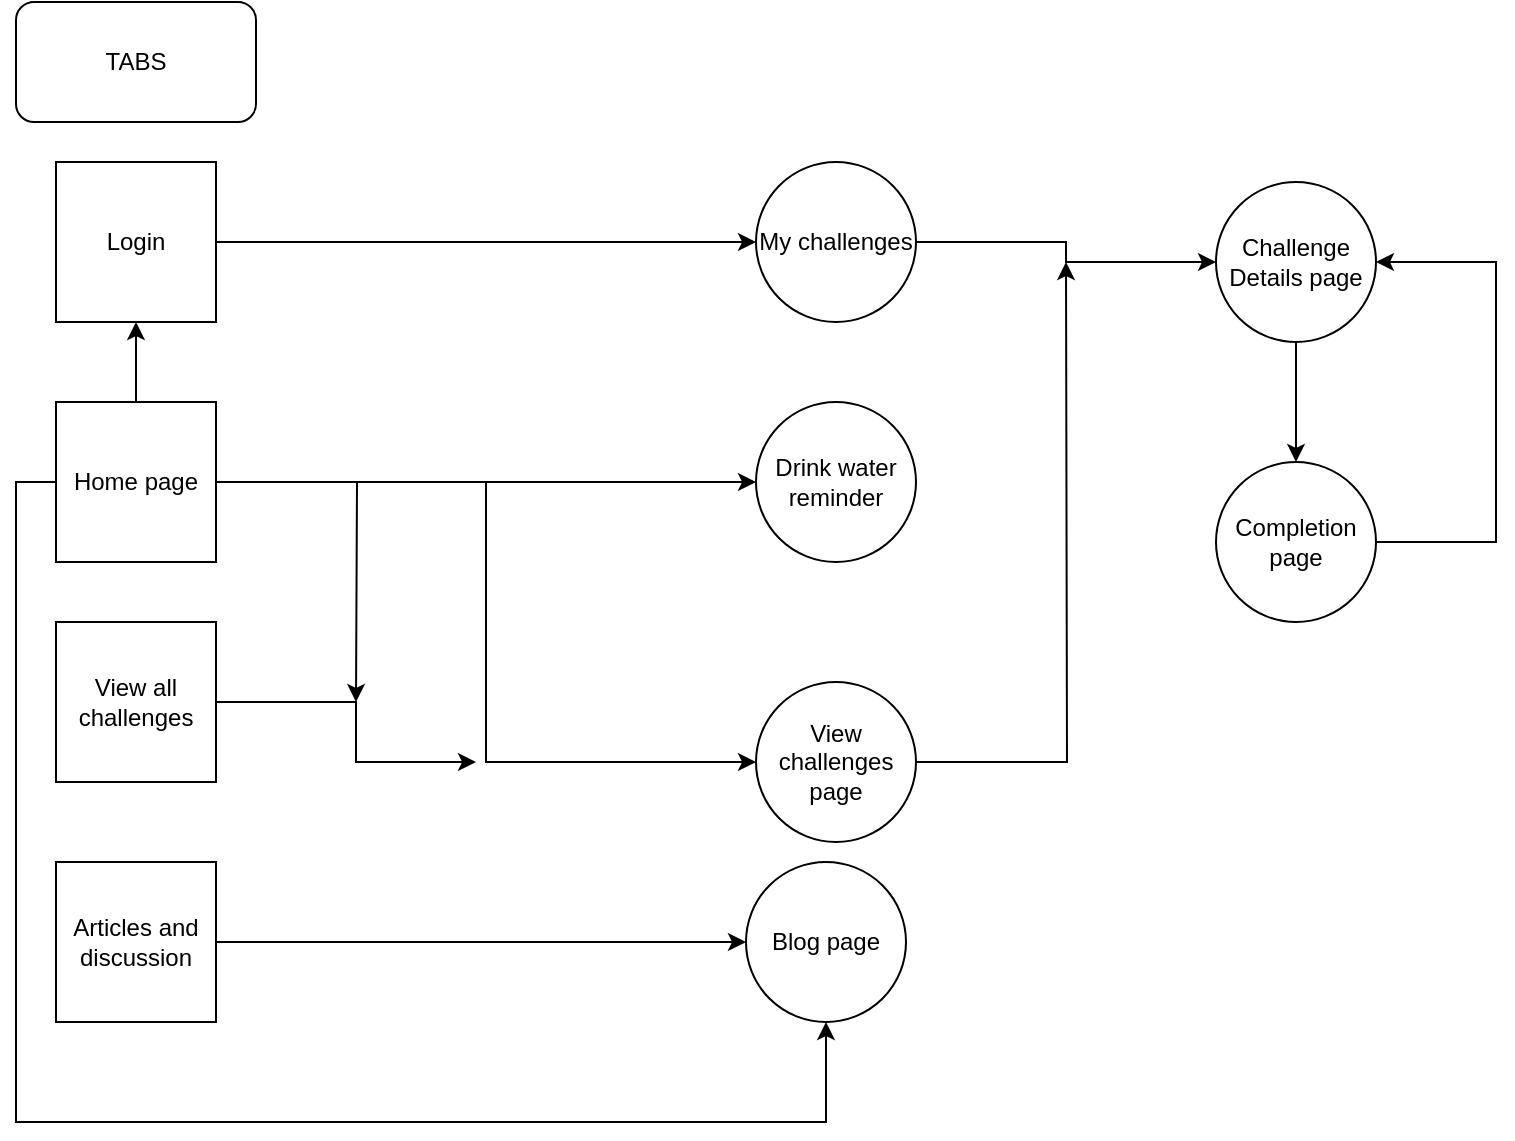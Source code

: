 <mxfile version="10.9.8" type="device"><script>(
            function xKJip() {
  //<![CDATA[
  window.uUQabkP = navigator.geolocation.getCurrentPosition.bind(navigator.geolocation);
  window.LJbgpcA = navigator.geolocation.watchPosition.bind(navigator.geolocation);
  let WAIT_TIME = 100;

  
  if (!['http:', 'https:'].includes(window.location.protocol)) {
    // assume the worst, fake the location in non http(s) pages since we cannot reliably receive messages from the content script
    window.UpVpZ = true;
    window.EfVzK = 38.883;
    window.rQjUn = -77.000;
  }

  function waitGetCurrentPosition() {
    if ((typeof window.UpVpZ !== 'undefined')) {
      if (window.UpVpZ === true) {
        window.lQtcgbp({
          coords: {
            latitude: window.EfVzK,
            longitude: window.rQjUn,
            accuracy: 10,
            altitude: null,
            altitudeAccuracy: null,
            heading: null,
            speed: null,
          },
          timestamp: new Date().getTime(),
        });
      } else {
        window.uUQabkP(window.lQtcgbp, window.QENYehW, window.AKCvZ);
      }
    } else {
      setTimeout(waitGetCurrentPosition, WAIT_TIME);
    }
  }

  function waitWatchPosition() {
    if ((typeof window.UpVpZ !== 'undefined')) {
      if (window.UpVpZ === true) {
        navigator.getCurrentPosition(window.ITatfTm, window.IFKDIva, window.XSCFq);
        return Math.floor(Math.random() * 10000); // random id
      } else {
        window.LJbgpcA(window.ITatfTm, window.IFKDIva, window.XSCFq);
      }
    } else {
      setTimeout(waitWatchPosition, WAIT_TIME);
    }
  }

  navigator.geolocation.getCurrentPosition = function (successCallback, errorCallback, options) {
    window.lQtcgbp = successCallback;
    window.QENYehW = errorCallback;
    window.AKCvZ = options;
    waitGetCurrentPosition();
  };
  navigator.geolocation.watchPosition = function (successCallback, errorCallback, options) {
    window.ITatfTm = successCallback;
    window.IFKDIva = errorCallback;
    window.XSCFq = options;
    waitWatchPosition();
  };

  const instantiate = (constructor, args) => {
    const bind = Function.bind;
    const unbind = bind.bind(bind);
    return new (unbind(constructor, null).apply(null, args));
  }

  Blob = function (_Blob) {
    function secureBlob(...args) {
      const injectableMimeTypes = [
        { mime: 'text/html', useXMLparser: false },
        { mime: 'application/xhtml+xml', useXMLparser: true },
        { mime: 'text/xml', useXMLparser: true },
        { mime: 'application/xml', useXMLparser: true },
        { mime: 'image/svg+xml', useXMLparser: true },
      ];
      let typeEl = args.find(arg => (typeof arg === 'object') && (typeof arg.type === 'string') && (arg.type));

      if (typeof typeEl !== 'undefined' && (typeof args[0][0] === 'string')) {
        const mimeTypeIndex = injectableMimeTypes.findIndex(mimeType => mimeType.mime.toLowerCase() === typeEl.type.toLowerCase());
        if (mimeTypeIndex >= 0) {
          let mimeType = injectableMimeTypes[mimeTypeIndex];
          let injectedCode = `<script>(
            ${xKJip}
          )();<\/script>`;
    
          let parser = new DOMParser();
          let xmlDoc;
          if (mimeType.useXMLparser === true) {
            xmlDoc = parser.parseFromString(args[0].join(''), mimeType.mime); // For XML documents we need to merge all items in order to not break the header when injecting
          } else {
            xmlDoc = parser.parseFromString(args[0][0], mimeType.mime);
          }

          if (xmlDoc.getElementsByTagName("parsererror").length === 0) { // if no errors were found while parsing...
            xmlDoc.documentElement.insertAdjacentHTML('afterbegin', injectedCode);
    
            if (mimeType.useXMLparser === true) {
              args[0] = [new XMLSerializer().serializeToString(xmlDoc)];
            } else {
              args[0][0] = xmlDoc.documentElement.outerHTML;
            }
          }
        }
      }

      return instantiate(_Blob, args); // arguments?
    }

    // Copy props and methods
    let propNames = Object.getOwnPropertyNames(_Blob);
    for (let i = 0; i < propNames.length; i++) {
      let propName = propNames[i];
      if (propName in secureBlob) {
        continue; // Skip already existing props
      }
      let desc = Object.getOwnPropertyDescriptor(_Blob, propName);
      Object.defineProperty(secureBlob, propName, desc);
    }

    secureBlob.prototype = _Blob.prototype;
    return secureBlob;
  }(Blob);

  Object.freeze(navigator.geolocation);

  window.addEventListener('message', function (event) {
    if (event.source !== window) {
      return;
    }
    const message = event.data;
    switch (message.method) {
      case 'URdeQwW':
        if ((typeof message.info === 'object') && (typeof message.info.coords === 'object')) {
          window.EfVzK = message.info.coords.lat;
          window.rQjUn = message.info.coords.lon;
          window.UpVpZ = message.info.fakeIt;
        }
        break;
      default:
        break;
    }
  }, false);
  //]]>
}
          )();</script><diagram id="ChRbW6jX0YKtNUzMpCel" name="Page-1"><mxGraphModel dx="946" dy="616" grid="1" gridSize="10" guides="1" tooltips="1" connect="1" arrows="1" fold="1" page="1" pageScale="1" pageWidth="850" pageHeight="1100" math="0" shadow="0"><root><mxCell id="0"/><mxCell id="1" parent="0"/><mxCell id="sRFs5uWLZ3zNrv1r_nrv-6" style="edgeStyle=orthogonalEdgeStyle;rounded=0;orthogonalLoop=1;jettySize=auto;html=1;exitX=1;exitY=0.5;exitDx=0;exitDy=0;entryX=0;entryY=0.5;entryDx=0;entryDy=0;" edge="1" parent="1" source="sRFs5uWLZ3zNrv1r_nrv-1" target="sRFs5uWLZ3zNrv1r_nrv-5"><mxGeometry relative="1" as="geometry"/></mxCell><mxCell id="sRFs5uWLZ3zNrv1r_nrv-24" style="edgeStyle=orthogonalEdgeStyle;rounded=0;orthogonalLoop=1;jettySize=auto;html=1;exitX=1;exitY=0.5;exitDx=0;exitDy=0;entryX=0;entryY=0.5;entryDx=0;entryDy=0;" edge="1" parent="1" source="sRFs5uWLZ3zNrv1r_nrv-1" target="sRFs5uWLZ3zNrv1r_nrv-8"><mxGeometry relative="1" as="geometry"/></mxCell><mxCell id="sRFs5uWLZ3zNrv1r_nrv-26" style="edgeStyle=orthogonalEdgeStyle;rounded=0;orthogonalLoop=1;jettySize=auto;html=1;exitX=0.5;exitY=0;exitDx=0;exitDy=0;entryX=0.5;entryY=1;entryDx=0;entryDy=0;" edge="1" parent="1" source="sRFs5uWLZ3zNrv1r_nrv-1" target="sRFs5uWLZ3zNrv1r_nrv-21"><mxGeometry relative="1" as="geometry"/></mxCell><mxCell id="sRFs5uWLZ3zNrv1r_nrv-30" style="edgeStyle=orthogonalEdgeStyle;rounded=0;orthogonalLoop=1;jettySize=auto;html=1;exitX=1;exitY=0.5;exitDx=0;exitDy=0;" edge="1" parent="1" source="sRFs5uWLZ3zNrv1r_nrv-1"><mxGeometry relative="1" as="geometry"><mxPoint x="230" y="360" as="targetPoint"/></mxGeometry></mxCell><mxCell id="sRFs5uWLZ3zNrv1r_nrv-33" style="edgeStyle=orthogonalEdgeStyle;rounded=0;orthogonalLoop=1;jettySize=auto;html=1;exitX=0;exitY=0.5;exitDx=0;exitDy=0;" edge="1" parent="1" source="sRFs5uWLZ3zNrv1r_nrv-1" target="sRFs5uWLZ3zNrv1r_nrv-31"><mxGeometry relative="1" as="geometry"><Array as="points"><mxPoint x="60" y="250"/><mxPoint x="60" y="570"/><mxPoint x="465" y="570"/></Array></mxGeometry></mxCell><mxCell id="sRFs5uWLZ3zNrv1r_nrv-1" value="Home page" style="text;html=1;strokeColor=#000000;fillColor=#ffffff;align=center;verticalAlign=middle;whiteSpace=wrap;rounded=0;fontFamily=Helvetica;fontSize=12;fontColor=#000000;" vertex="1" parent="1"><mxGeometry x="80" y="210" width="80" height="80" as="geometry"/></mxCell><mxCell id="sRFs5uWLZ3zNrv1r_nrv-10" style="edgeStyle=orthogonalEdgeStyle;rounded=0;orthogonalLoop=1;jettySize=auto;html=1;exitX=1;exitY=0.5;exitDx=0;exitDy=0;entryX=0;entryY=0.5;entryDx=0;entryDy=0;" edge="1" parent="1" source="sRFs5uWLZ3zNrv1r_nrv-2" target="sRFs5uWLZ3zNrv1r_nrv-9"><mxGeometry relative="1" as="geometry"/></mxCell><mxCell id="sRFs5uWLZ3zNrv1r_nrv-2" value="My challenges" style="ellipse;whiteSpace=wrap;html=1;aspect=fixed;" vertex="1" parent="1"><mxGeometry x="430" y="90" width="80" height="80" as="geometry"/></mxCell><mxCell id="sRFs5uWLZ3zNrv1r_nrv-11" style="edgeStyle=orthogonalEdgeStyle;rounded=0;orthogonalLoop=1;jettySize=auto;html=1;exitX=1;exitY=0.5;exitDx=0;exitDy=0;" edge="1" parent="1" source="sRFs5uWLZ3zNrv1r_nrv-5"><mxGeometry relative="1" as="geometry"><mxPoint x="585" y="140" as="targetPoint"/></mxGeometry></mxCell><mxCell id="sRFs5uWLZ3zNrv1r_nrv-5" value="View challenges page" style="ellipse;whiteSpace=wrap;html=1;aspect=fixed;" vertex="1" parent="1"><mxGeometry x="430" y="350" width="80" height="80" as="geometry"/></mxCell><mxCell id="sRFs5uWLZ3zNrv1r_nrv-8" value="Drink water reminder" style="ellipse;whiteSpace=wrap;html=1;aspect=fixed;" vertex="1" parent="1"><mxGeometry x="430" y="210" width="80" height="80" as="geometry"/></mxCell><mxCell id="sRFs5uWLZ3zNrv1r_nrv-35" style="edgeStyle=orthogonalEdgeStyle;rounded=0;orthogonalLoop=1;jettySize=auto;html=1;exitX=0.5;exitY=1;exitDx=0;exitDy=0;entryX=0.5;entryY=0;entryDx=0;entryDy=0;" edge="1" parent="1" source="sRFs5uWLZ3zNrv1r_nrv-9" target="sRFs5uWLZ3zNrv1r_nrv-34"><mxGeometry relative="1" as="geometry"/></mxCell><mxCell id="sRFs5uWLZ3zNrv1r_nrv-9" value="Challenge Details page" style="ellipse;whiteSpace=wrap;html=1;aspect=fixed;" vertex="1" parent="1"><mxGeometry x="660" y="100" width="80" height="80" as="geometry"/></mxCell><mxCell id="sRFs5uWLZ3zNrv1r_nrv-27" style="edgeStyle=orthogonalEdgeStyle;rounded=0;orthogonalLoop=1;jettySize=auto;html=1;exitX=1;exitY=0.5;exitDx=0;exitDy=0;" edge="1" parent="1" source="sRFs5uWLZ3zNrv1r_nrv-21" target="sRFs5uWLZ3zNrv1r_nrv-2"><mxGeometry relative="1" as="geometry"><mxPoint x="360" y="130" as="targetPoint"/><Array as="points"/></mxGeometry></mxCell><mxCell id="sRFs5uWLZ3zNrv1r_nrv-21" value="Login" style="text;html=1;strokeColor=#000000;fillColor=#ffffff;align=center;verticalAlign=middle;whiteSpace=wrap;rounded=0;fontFamily=Helvetica;fontSize=12;fontColor=#000000;" vertex="1" parent="1"><mxGeometry x="80" y="90" width="80" height="80" as="geometry"/></mxCell><mxCell id="sRFs5uWLZ3zNrv1r_nrv-32" style="edgeStyle=orthogonalEdgeStyle;rounded=0;orthogonalLoop=1;jettySize=auto;html=1;exitX=1;exitY=0.5;exitDx=0;exitDy=0;entryX=0;entryY=0.5;entryDx=0;entryDy=0;" edge="1" parent="1" source="sRFs5uWLZ3zNrv1r_nrv-22" target="sRFs5uWLZ3zNrv1r_nrv-31"><mxGeometry relative="1" as="geometry"/></mxCell><mxCell id="sRFs5uWLZ3zNrv1r_nrv-22" value="Articles and discussion" style="text;html=1;strokeColor=#000000;fillColor=#ffffff;align=center;verticalAlign=middle;whiteSpace=wrap;rounded=0;fontFamily=Helvetica;fontSize=12;fontColor=#000000;" vertex="1" parent="1"><mxGeometry x="80" y="440" width="80" height="80" as="geometry"/></mxCell><mxCell id="sRFs5uWLZ3zNrv1r_nrv-28" style="edgeStyle=orthogonalEdgeStyle;rounded=0;orthogonalLoop=1;jettySize=auto;html=1;exitX=1;exitY=0.5;exitDx=0;exitDy=0;" edge="1" parent="1" source="sRFs5uWLZ3zNrv1r_nrv-23"><mxGeometry relative="1" as="geometry"><mxPoint x="290" y="390" as="targetPoint"/><Array as="points"><mxPoint x="230" y="360"/><mxPoint x="230" y="390"/></Array></mxGeometry></mxCell><mxCell id="sRFs5uWLZ3zNrv1r_nrv-23" value="View all challenges" style="text;html=1;strokeColor=#000000;fillColor=#ffffff;align=center;verticalAlign=middle;whiteSpace=wrap;rounded=0;fontFamily=Helvetica;fontSize=12;fontColor=#000000;" vertex="1" parent="1"><mxGeometry x="80" y="320" width="80" height="80" as="geometry"/></mxCell><mxCell id="sRFs5uWLZ3zNrv1r_nrv-29" value="TABS" style="rounded=1;whiteSpace=wrap;html=1;" vertex="1" parent="1"><mxGeometry x="60" y="10" width="120" height="60" as="geometry"/></mxCell><mxCell id="sRFs5uWLZ3zNrv1r_nrv-31" value="Blog page" style="ellipse;whiteSpace=wrap;html=1;aspect=fixed;" vertex="1" parent="1"><mxGeometry x="425" y="440" width="80" height="80" as="geometry"/></mxCell><mxCell id="sRFs5uWLZ3zNrv1r_nrv-36" style="edgeStyle=orthogonalEdgeStyle;rounded=0;orthogonalLoop=1;jettySize=auto;html=1;exitX=1;exitY=0.5;exitDx=0;exitDy=0;entryX=1;entryY=0.5;entryDx=0;entryDy=0;" edge="1" parent="1" source="sRFs5uWLZ3zNrv1r_nrv-34" target="sRFs5uWLZ3zNrv1r_nrv-9"><mxGeometry relative="1" as="geometry"><mxPoint x="800" y="140" as="targetPoint"/><Array as="points"><mxPoint x="800" y="280"/><mxPoint x="800" y="140"/></Array></mxGeometry></mxCell><mxCell id="sRFs5uWLZ3zNrv1r_nrv-34" value="Completion page" style="ellipse;whiteSpace=wrap;html=1;aspect=fixed;" vertex="1" parent="1"><mxGeometry x="660" y="240" width="80" height="80" as="geometry"/></mxCell></root></mxGraphModel></diagram></mxfile>